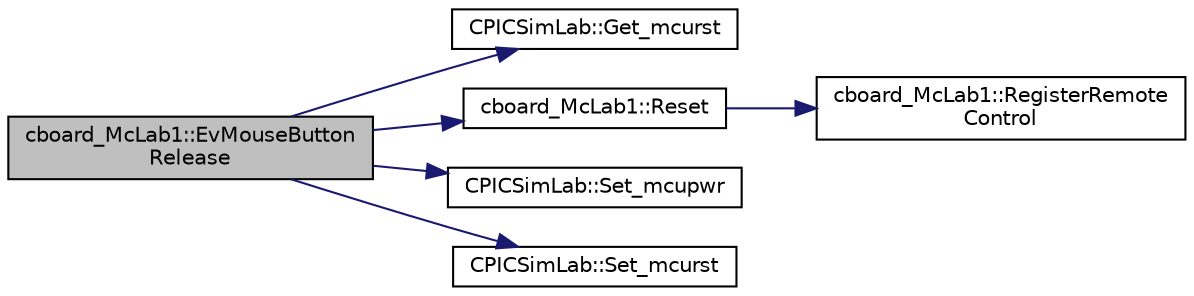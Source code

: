digraph "cboard_McLab1::EvMouseButtonRelease"
{
 // LATEX_PDF_SIZE
  edge [fontname="Helvetica",fontsize="10",labelfontname="Helvetica",labelfontsize="10"];
  node [fontname="Helvetica",fontsize="10",shape=record];
  rankdir="LR";
  Node1 [label="cboard_McLab1::EvMouseButton\lRelease",height=0.2,width=0.4,color="black", fillcolor="grey75", style="filled", fontcolor="black",tooltip="Event on the board."];
  Node1 -> Node2 [color="midnightblue",fontsize="10",style="solid",fontname="Helvetica"];
  Node2 [label="CPICSimLab::Get_mcurst",height=0.2,width=0.4,color="black", fillcolor="white", style="filled",URL="$class_c_p_i_c_sim_lab.html#a3c998b79cd110ee1c715811183242513",tooltip="Retunr if microcontroller reset pin is enabled."];
  Node1 -> Node3 [color="midnightblue",fontsize="10",style="solid",fontname="Helvetica"];
  Node3 [label="cboard_McLab1::Reset",height=0.2,width=0.4,color="black", fillcolor="white", style="filled",URL="$classcboard___mc_lab1.html#aff3fa21f866c4e236056bd996ab59ae1",tooltip="Reset board status."];
  Node3 -> Node4 [color="midnightblue",fontsize="10",style="solid",fontname="Helvetica"];
  Node4 [label="cboard_McLab1::RegisterRemote\lControl",height=0.2,width=0.4,color="black", fillcolor="white", style="filled",URL="$classcboard___mc_lab1.html#a26e733832c8eb77a1ec1d9e6f460df0f",tooltip="Register remote control variables."];
  Node1 -> Node5 [color="midnightblue",fontsize="10",style="solid",fontname="Helvetica"];
  Node5 [label="CPICSimLab::Set_mcupwr",height=0.2,width=0.4,color="black", fillcolor="white", style="filled",URL="$class_c_p_i_c_sim_lab.html#a3d48a79d4835b85f63ff31b2d30a2c7e",tooltip="Set the power status of microcontroller ON/OFF."];
  Node1 -> Node6 [color="midnightblue",fontsize="10",style="solid",fontname="Helvetica"];
  Node6 [label="CPICSimLab::Set_mcurst",height=0.2,width=0.4,color="black", fillcolor="white", style="filled",URL="$class_c_p_i_c_sim_lab.html#a260bf50fe760fe92583b3546e7053c4d",tooltip="Set mcu rst flag (inform simulator about mcu reset state)"];
}
